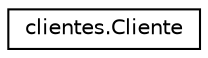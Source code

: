 digraph "Graphical Class Hierarchy"
{
  edge [fontname="Helvetica",fontsize="10",labelfontname="Helvetica",labelfontsize="10"];
  node [fontname="Helvetica",fontsize="10",shape=record];
  rankdir="LR";
  Node0 [label="clientes.Cliente",height=0.2,width=0.4,color="black", fillcolor="white", style="filled",URL="$classclientes_1_1_cliente.html"];
}
